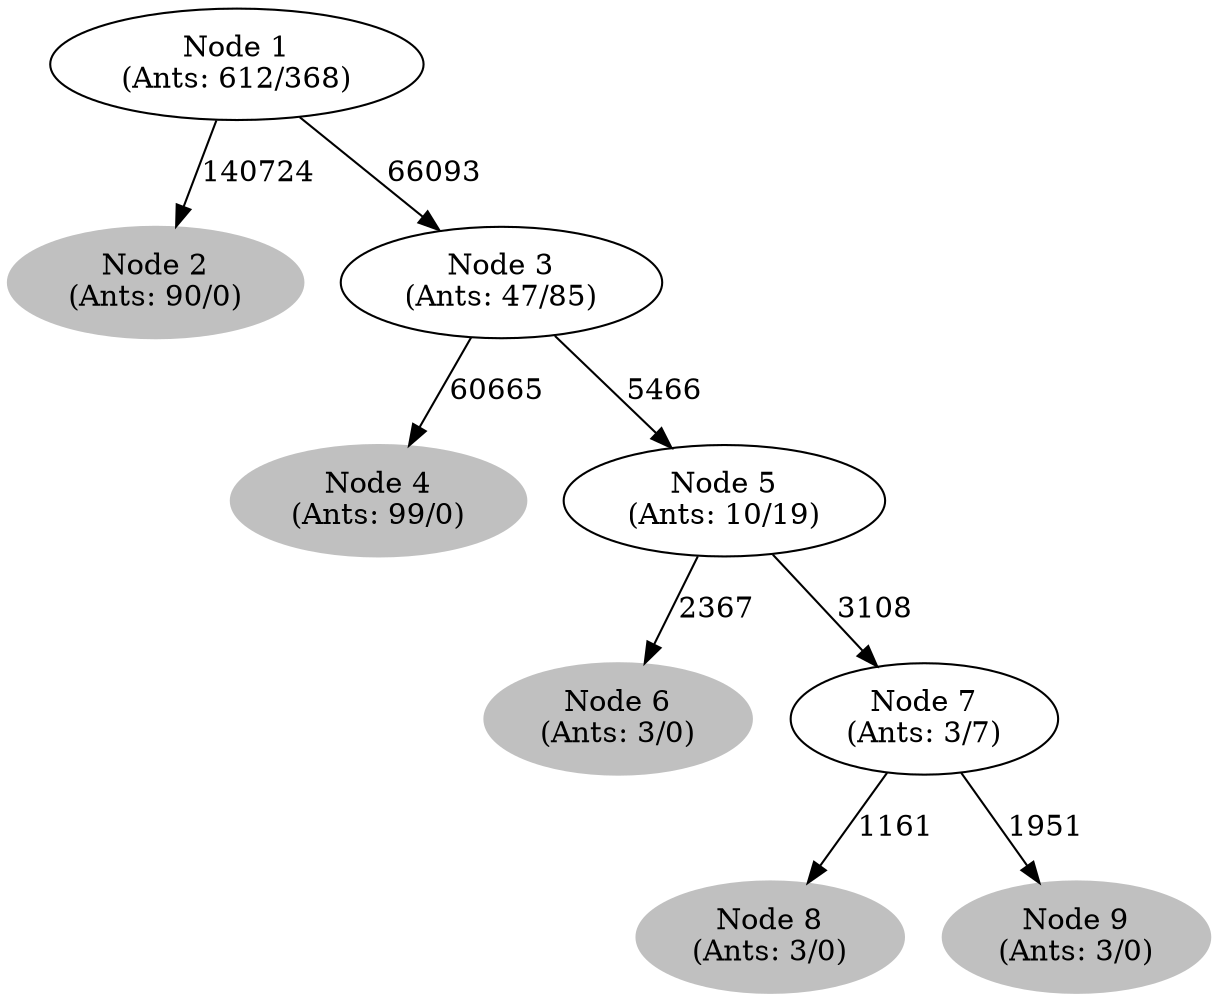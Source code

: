 digraph G {
	
	 "Node 2\n(Ants: 90/0)" [style=filled,color="gray"];
	"Node 1\n(Ants: 612/368)" -> "Node 2\n(Ants: 90/0)" [label=140724];
	 "Node 1\n(Ants: 612/368)" -> "Node 3\n(Ants: 47/85)" [label=66093];
	 "Node 4\n(Ants: 99/0)" [style=filled,color="gray"];
	"Node 3\n(Ants: 47/85)" -> "Node 4\n(Ants: 99/0)" [label=60665];
	 "Node 3\n(Ants: 47/85)" -> "Node 5\n(Ants: 10/19)" [label=5466];
	 "Node 6\n(Ants: 3/0)" [style=filled,color="gray"];
	"Node 5\n(Ants: 10/19)" -> "Node 6\n(Ants: 3/0)" [label=2367];
	 "Node 5\n(Ants: 10/19)" -> "Node 7\n(Ants: 3/7)" [label=3108];
	 "Node 8\n(Ants: 3/0)" [style=filled,color="gray"];
	"Node 7\n(Ants: 3/7)" -> "Node 8\n(Ants: 3/0)" [label=1161];
	 "Node 9\n(Ants: 3/0)" [style=filled,color="gray"];
	"Node 7\n(Ants: 3/7)" -> "Node 9\n(Ants: 3/0)" [label=1951];
	 
}
